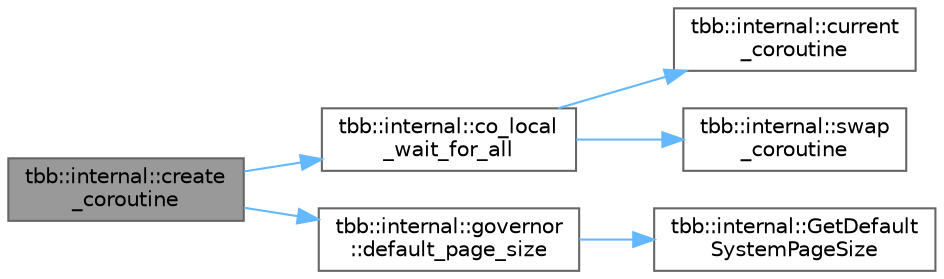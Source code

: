 digraph "tbb::internal::create_coroutine"
{
 // LATEX_PDF_SIZE
  bgcolor="transparent";
  edge [fontname=Helvetica,fontsize=10,labelfontname=Helvetica,labelfontsize=10];
  node [fontname=Helvetica,fontsize=10,shape=box,height=0.2,width=0.4];
  rankdir="LR";
  Node1 [id="Node000001",label="tbb::internal::create\l_coroutine",height=0.2,width=0.4,color="gray40", fillcolor="grey60", style="filled", fontcolor="black",tooltip=" "];
  Node1 -> Node2 [id="edge1_Node000001_Node000002",color="steelblue1",style="solid",tooltip=" "];
  Node2 [id="Node000002",label="tbb::internal::co_local\l_wait_for_all",height=0.2,width=0.4,color="grey40", fillcolor="white", style="filled",URL="$namespacetbb_1_1internal.html#aee46eccf72845b4f36744d96cd0d359f",tooltip=" "];
  Node2 -> Node3 [id="edge2_Node000002_Node000003",color="steelblue1",style="solid",tooltip=" "];
  Node3 [id="Node000003",label="tbb::internal::current\l_coroutine",height=0.2,width=0.4,color="grey40", fillcolor="white", style="filled",URL="$namespacetbb_1_1internal.html#a36bf4d7f1ee98c295a5afde9d60de88c",tooltip=" "];
  Node2 -> Node4 [id="edge3_Node000002_Node000004",color="steelblue1",style="solid",tooltip=" "];
  Node4 [id="Node000004",label="tbb::internal::swap\l_coroutine",height=0.2,width=0.4,color="grey40", fillcolor="white", style="filled",URL="$namespacetbb_1_1internal.html#a877035b7a889a8c7a2ccc24166e517de",tooltip=" "];
  Node1 -> Node5 [id="edge4_Node000001_Node000005",color="steelblue1",style="solid",tooltip=" "];
  Node5 [id="Node000005",label="tbb::internal::governor\l::default_page_size",height=0.2,width=0.4,color="grey40", fillcolor="white", style="filled",URL="$classtbb_1_1internal_1_1governor.html#a84f427d69ac11f5c13871c6f908a6e95",tooltip="Staic accessor for OS regular memory page size"];
  Node5 -> Node6 [id="edge5_Node000005_Node000006",color="steelblue1",style="solid",tooltip=" "];
  Node6 [id="Node000006",label="tbb::internal::GetDefault\lSystemPageSize",height=0.2,width=0.4,color="grey40", fillcolor="white", style="filled",URL="$namespacetbb_1_1internal.html#a95a4c026015eb6d42c8f75142d505346",tooltip="System dependent impl"];
}
